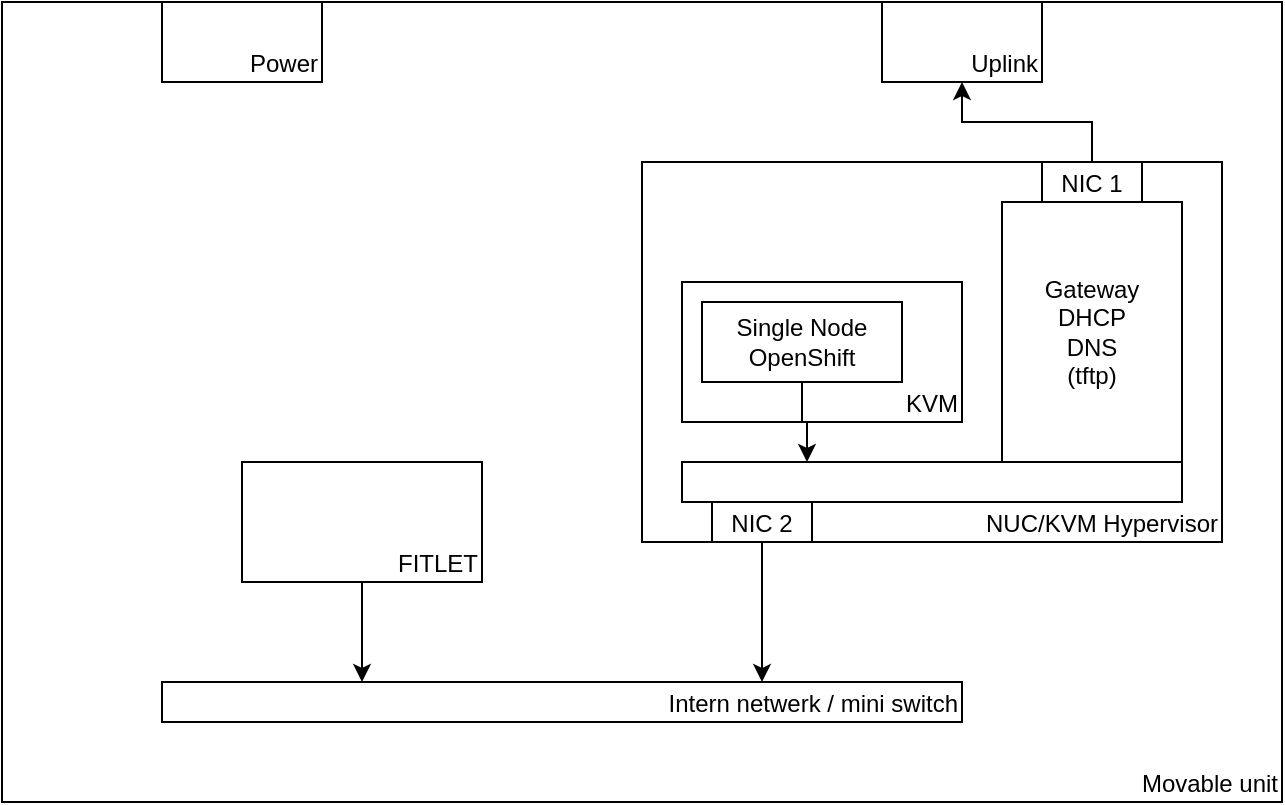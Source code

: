 <mxfile version="15.8.4" type="device"><diagram id="oTDWOvP2r3Hdy9infJoE" name="Page-1"><mxGraphModel dx="1102" dy="1025" grid="1" gridSize="10" guides="1" tooltips="1" connect="1" arrows="1" fold="1" page="1" pageScale="1" pageWidth="827" pageHeight="1169" math="0" shadow="0"><root><mxCell id="0"/><mxCell id="1" parent="0"/><mxCell id="Vx5Me8SLFylLo4ikC99w-2" value="Movable unit" style="rounded=0;whiteSpace=wrap;html=1;fillColor=none;align=right;verticalAlign=bottom;" parent="1" vertex="1"><mxGeometry x="120" y="200" width="640" height="400" as="geometry"/></mxCell><mxCell id="Vx5Me8SLFylLo4ikC99w-5" value="NUC/KVM Hypervisor" style="rounded=0;whiteSpace=wrap;html=1;fillColor=none;align=right;verticalAlign=bottom;" parent="1" vertex="1"><mxGeometry x="440" y="280" width="290" height="190" as="geometry"/></mxCell><mxCell id="5sHJePxm1OgfTbn7jKAu-1" value="KVM" style="rounded=0;whiteSpace=wrap;html=1;align=right;verticalAlign=bottom;" vertex="1" parent="1"><mxGeometry x="460" y="340" width="140" height="70" as="geometry"/></mxCell><mxCell id="Vx5Me8SLFylLo4ikC99w-12" style="edgeStyle=orthogonalEdgeStyle;rounded=0;orthogonalLoop=1;jettySize=auto;html=1;exitX=0.5;exitY=1;exitDx=0;exitDy=0;entryX=0.25;entryY=0;entryDx=0;entryDy=0;" parent="1" source="Vx5Me8SLFylLo4ikC99w-3" target="Vx5Me8SLFylLo4ikC99w-11" edge="1"><mxGeometry relative="1" as="geometry"/></mxCell><mxCell id="Vx5Me8SLFylLo4ikC99w-3" value="FITLET" style="rounded=0;whiteSpace=wrap;html=1;fillColor=none;align=right;verticalAlign=bottom;" parent="1" vertex="1"><mxGeometry x="240" y="430" width="120" height="60" as="geometry"/></mxCell><mxCell id="Vx5Me8SLFylLo4ikC99w-14" value="" style="edgeStyle=orthogonalEdgeStyle;rounded=0;orthogonalLoop=1;jettySize=auto;html=1;entryX=0.75;entryY=0;entryDx=0;entryDy=0;exitX=0.5;exitY=1;exitDx=0;exitDy=0;" parent="1" source="Vx5Me8SLFylLo4ikC99w-17" target="Vx5Me8SLFylLo4ikC99w-11" edge="1"><mxGeometry relative="1" as="geometry"><Array as="points"/></mxGeometry></mxCell><mxCell id="Vx5Me8SLFylLo4ikC99w-15" style="edgeStyle=orthogonalEdgeStyle;rounded=0;orthogonalLoop=1;jettySize=auto;html=1;entryX=0.5;entryY=1;entryDx=0;entryDy=0;exitX=0.5;exitY=0;exitDx=0;exitDy=0;" parent="1" source="Vx5Me8SLFylLo4ikC99w-16" target="Vx5Me8SLFylLo4ikC99w-8" edge="1"><mxGeometry relative="1" as="geometry"/></mxCell><mxCell id="Vx5Me8SLFylLo4ikC99w-6" value="Power" style="rounded=0;whiteSpace=wrap;html=1;fillColor=none;align=right;verticalAlign=bottom;" parent="1" vertex="1"><mxGeometry x="200" y="200" width="80" height="40" as="geometry"/></mxCell><mxCell id="Vx5Me8SLFylLo4ikC99w-8" value="Uplink" style="rounded=0;whiteSpace=wrap;html=1;fillColor=none;align=right;verticalAlign=bottom;" parent="1" vertex="1"><mxGeometry x="560" y="200" width="80" height="40" as="geometry"/></mxCell><mxCell id="Vx5Me8SLFylLo4ikC99w-11" value="Intern netwerk / mini switch" style="rounded=0;whiteSpace=wrap;html=1;fillColor=none;align=right;verticalAlign=bottom;" parent="1" vertex="1"><mxGeometry x="200" y="540" width="400" height="20" as="geometry"/></mxCell><mxCell id="Vx5Me8SLFylLo4ikC99w-16" value="NIC 1" style="rounded=0;whiteSpace=wrap;html=1;fillColor=none;align=center;verticalAlign=bottom;" parent="1" vertex="1"><mxGeometry x="640" y="280" width="50" height="20" as="geometry"/></mxCell><mxCell id="Vx5Me8SLFylLo4ikC99w-17" value="NIC 2" style="rounded=0;whiteSpace=wrap;html=1;fillColor=none;align=center;verticalAlign=bottom;" parent="1" vertex="1"><mxGeometry x="475" y="450" width="50" height="20" as="geometry"/></mxCell><mxCell id="Vx5Me8SLFylLo4ikC99w-18" value="Gateway&lt;br&gt;DHCP&lt;br&gt;DNS&lt;br&gt;(tftp)" style="rounded=0;whiteSpace=wrap;html=1;fillColor=none;align=center;verticalAlign=middle;" parent="1" vertex="1"><mxGeometry x="620" y="300" width="90" height="130" as="geometry"/></mxCell><mxCell id="Vx5Me8SLFylLo4ikC99w-23" style="edgeStyle=orthogonalEdgeStyle;rounded=0;orthogonalLoop=1;jettySize=auto;html=1;exitX=0.5;exitY=1;exitDx=0;exitDy=0;entryX=0.25;entryY=0;entryDx=0;entryDy=0;" parent="1" source="Vx5Me8SLFylLo4ikC99w-19" target="Vx5Me8SLFylLo4ikC99w-21" edge="1"><mxGeometry relative="1" as="geometry"/></mxCell><mxCell id="Vx5Me8SLFylLo4ikC99w-19" value="Single Node OpenShift" style="rounded=0;whiteSpace=wrap;html=1;fillColor=none;align=center;verticalAlign=middle;" parent="1" vertex="1"><mxGeometry x="470" y="350" width="100" height="40" as="geometry"/></mxCell><mxCell id="Vx5Me8SLFylLo4ikC99w-21" value="" style="rounded=0;whiteSpace=wrap;html=1;fillColor=none;align=center;verticalAlign=middle;" parent="1" vertex="1"><mxGeometry x="460" y="430" width="250" height="20" as="geometry"/></mxCell></root></mxGraphModel></diagram></mxfile>